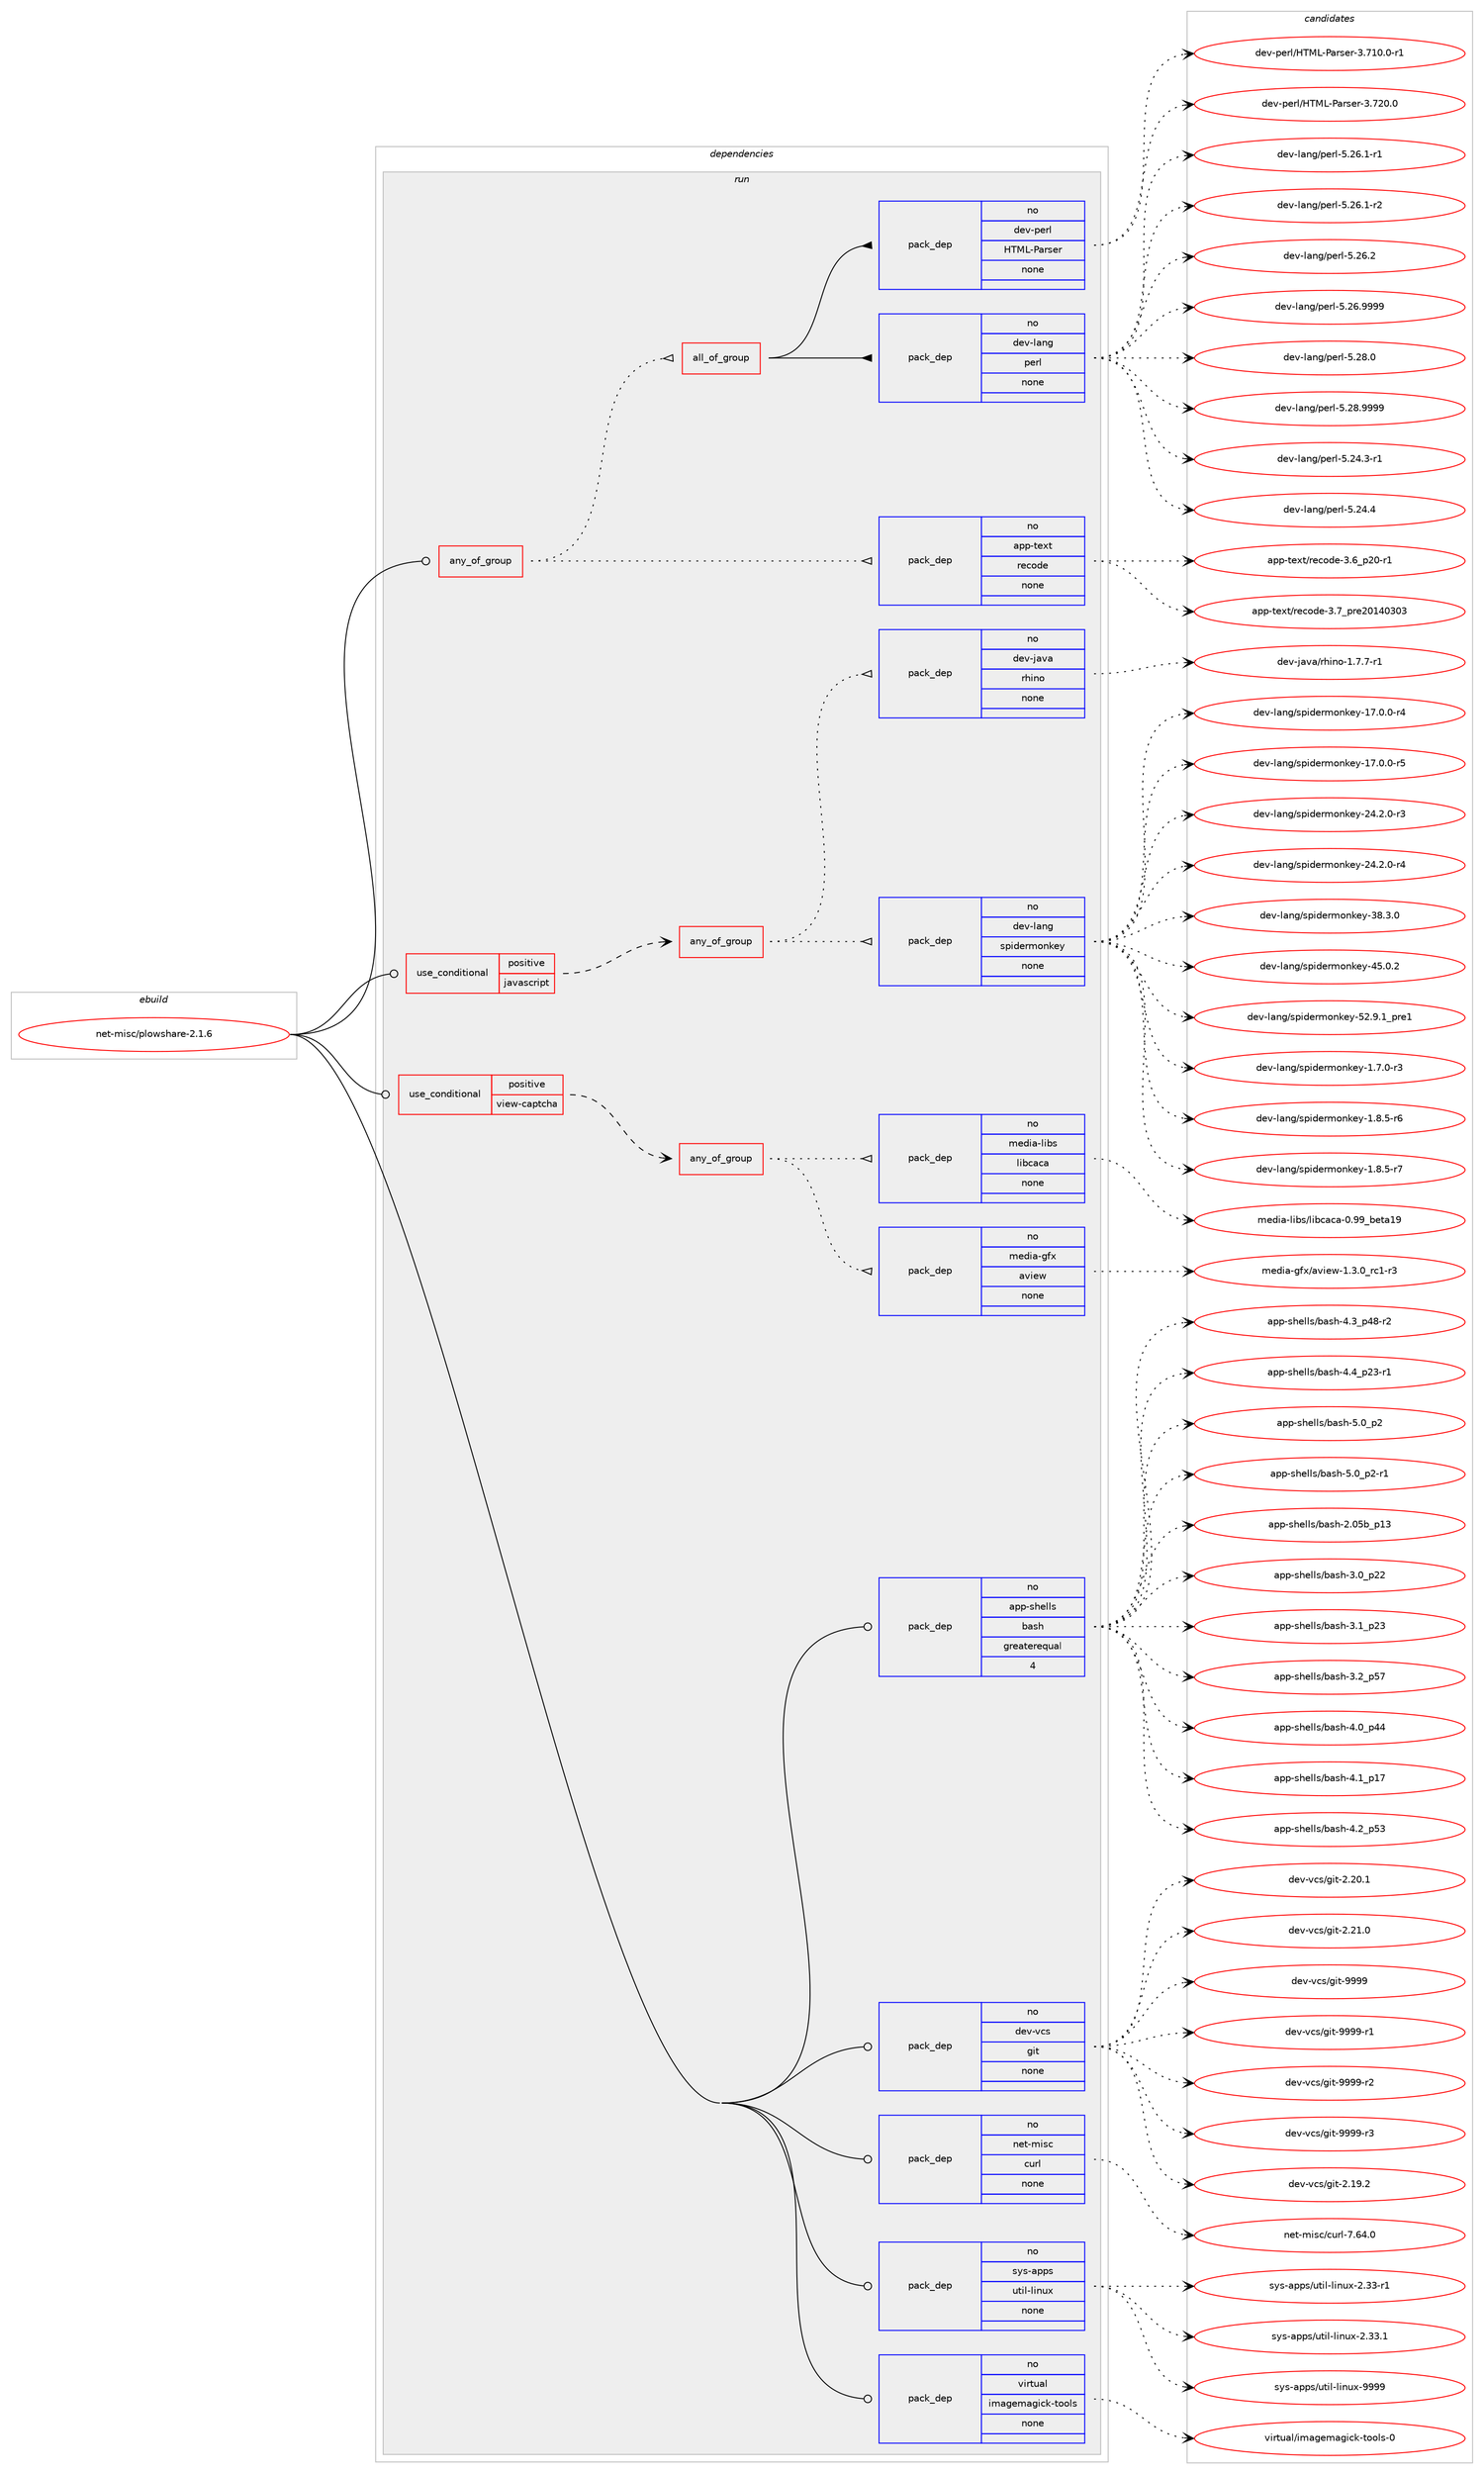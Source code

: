 digraph prolog {

# *************
# Graph options
# *************

newrank=true;
concentrate=true;
compound=true;
graph [rankdir=LR,fontname=Helvetica,fontsize=10,ranksep=1.5];#, ranksep=2.5, nodesep=0.2];
edge  [arrowhead=vee];
node  [fontname=Helvetica,fontsize=10];

# **********
# The ebuild
# **********

subgraph cluster_leftcol {
color=gray;
rank=same;
label=<<i>ebuild</i>>;
id [label="net-misc/plowshare-2.1.6", color=red, width=4, href="../net-misc/plowshare-2.1.6.svg"];
}

# ****************
# The dependencies
# ****************

subgraph cluster_midcol {
color=gray;
label=<<i>dependencies</i>>;
subgraph cluster_compile {
fillcolor="#eeeeee";
style=filled;
label=<<i>compile</i>>;
}
subgraph cluster_compileandrun {
fillcolor="#eeeeee";
style=filled;
label=<<i>compile and run</i>>;
}
subgraph cluster_run {
fillcolor="#eeeeee";
style=filled;
label=<<i>run</i>>;
subgraph any26407 {
dependency1670958 [label=<<TABLE BORDER="0" CELLBORDER="1" CELLSPACING="0" CELLPADDING="4"><TR><TD CELLPADDING="10">any_of_group</TD></TR></TABLE>>, shape=none, color=red];subgraph pack1194675 {
dependency1670959 [label=<<TABLE BORDER="0" CELLBORDER="1" CELLSPACING="0" CELLPADDING="4" WIDTH="220"><TR><TD ROWSPAN="6" CELLPADDING="30">pack_dep</TD></TR><TR><TD WIDTH="110">no</TD></TR><TR><TD>app-text</TD></TR><TR><TD>recode</TD></TR><TR><TD>none</TD></TR><TR><TD></TD></TR></TABLE>>, shape=none, color=blue];
}
dependency1670958:e -> dependency1670959:w [weight=20,style="dotted",arrowhead="oinv"];
subgraph all817 {
dependency1670960 [label=<<TABLE BORDER="0" CELLBORDER="1" CELLSPACING="0" CELLPADDING="4"><TR><TD CELLPADDING="10">all_of_group</TD></TR></TABLE>>, shape=none, color=red];subgraph pack1194676 {
dependency1670961 [label=<<TABLE BORDER="0" CELLBORDER="1" CELLSPACING="0" CELLPADDING="4" WIDTH="220"><TR><TD ROWSPAN="6" CELLPADDING="30">pack_dep</TD></TR><TR><TD WIDTH="110">no</TD></TR><TR><TD>dev-lang</TD></TR><TR><TD>perl</TD></TR><TR><TD>none</TD></TR><TR><TD></TD></TR></TABLE>>, shape=none, color=blue];
}
dependency1670960:e -> dependency1670961:w [weight=20,style="solid",arrowhead="inv"];
subgraph pack1194677 {
dependency1670962 [label=<<TABLE BORDER="0" CELLBORDER="1" CELLSPACING="0" CELLPADDING="4" WIDTH="220"><TR><TD ROWSPAN="6" CELLPADDING="30">pack_dep</TD></TR><TR><TD WIDTH="110">no</TD></TR><TR><TD>dev-perl</TD></TR><TR><TD>HTML-Parser</TD></TR><TR><TD>none</TD></TR><TR><TD></TD></TR></TABLE>>, shape=none, color=blue];
}
dependency1670960:e -> dependency1670962:w [weight=20,style="solid",arrowhead="inv"];
}
dependency1670958:e -> dependency1670960:w [weight=20,style="dotted",arrowhead="oinv"];
}
id:e -> dependency1670958:w [weight=20,style="solid",arrowhead="odot"];
subgraph cond449062 {
dependency1670963 [label=<<TABLE BORDER="0" CELLBORDER="1" CELLSPACING="0" CELLPADDING="4"><TR><TD ROWSPAN="3" CELLPADDING="10">use_conditional</TD></TR><TR><TD>positive</TD></TR><TR><TD>javascript</TD></TR></TABLE>>, shape=none, color=red];
subgraph any26408 {
dependency1670964 [label=<<TABLE BORDER="0" CELLBORDER="1" CELLSPACING="0" CELLPADDING="4"><TR><TD CELLPADDING="10">any_of_group</TD></TR></TABLE>>, shape=none, color=red];subgraph pack1194678 {
dependency1670965 [label=<<TABLE BORDER="0" CELLBORDER="1" CELLSPACING="0" CELLPADDING="4" WIDTH="220"><TR><TD ROWSPAN="6" CELLPADDING="30">pack_dep</TD></TR><TR><TD WIDTH="110">no</TD></TR><TR><TD>dev-lang</TD></TR><TR><TD>spidermonkey</TD></TR><TR><TD>none</TD></TR><TR><TD></TD></TR></TABLE>>, shape=none, color=blue];
}
dependency1670964:e -> dependency1670965:w [weight=20,style="dotted",arrowhead="oinv"];
subgraph pack1194679 {
dependency1670966 [label=<<TABLE BORDER="0" CELLBORDER="1" CELLSPACING="0" CELLPADDING="4" WIDTH="220"><TR><TD ROWSPAN="6" CELLPADDING="30">pack_dep</TD></TR><TR><TD WIDTH="110">no</TD></TR><TR><TD>dev-java</TD></TR><TR><TD>rhino</TD></TR><TR><TD>none</TD></TR><TR><TD></TD></TR></TABLE>>, shape=none, color=blue];
}
dependency1670964:e -> dependency1670966:w [weight=20,style="dotted",arrowhead="oinv"];
}
dependency1670963:e -> dependency1670964:w [weight=20,style="dashed",arrowhead="vee"];
}
id:e -> dependency1670963:w [weight=20,style="solid",arrowhead="odot"];
subgraph cond449063 {
dependency1670967 [label=<<TABLE BORDER="0" CELLBORDER="1" CELLSPACING="0" CELLPADDING="4"><TR><TD ROWSPAN="3" CELLPADDING="10">use_conditional</TD></TR><TR><TD>positive</TD></TR><TR><TD>view-captcha</TD></TR></TABLE>>, shape=none, color=red];
subgraph any26409 {
dependency1670968 [label=<<TABLE BORDER="0" CELLBORDER="1" CELLSPACING="0" CELLPADDING="4"><TR><TD CELLPADDING="10">any_of_group</TD></TR></TABLE>>, shape=none, color=red];subgraph pack1194680 {
dependency1670969 [label=<<TABLE BORDER="0" CELLBORDER="1" CELLSPACING="0" CELLPADDING="4" WIDTH="220"><TR><TD ROWSPAN="6" CELLPADDING="30">pack_dep</TD></TR><TR><TD WIDTH="110">no</TD></TR><TR><TD>media-gfx</TD></TR><TR><TD>aview</TD></TR><TR><TD>none</TD></TR><TR><TD></TD></TR></TABLE>>, shape=none, color=blue];
}
dependency1670968:e -> dependency1670969:w [weight=20,style="dotted",arrowhead="oinv"];
subgraph pack1194681 {
dependency1670970 [label=<<TABLE BORDER="0" CELLBORDER="1" CELLSPACING="0" CELLPADDING="4" WIDTH="220"><TR><TD ROWSPAN="6" CELLPADDING="30">pack_dep</TD></TR><TR><TD WIDTH="110">no</TD></TR><TR><TD>media-libs</TD></TR><TR><TD>libcaca</TD></TR><TR><TD>none</TD></TR><TR><TD></TD></TR></TABLE>>, shape=none, color=blue];
}
dependency1670968:e -> dependency1670970:w [weight=20,style="dotted",arrowhead="oinv"];
}
dependency1670967:e -> dependency1670968:w [weight=20,style="dashed",arrowhead="vee"];
}
id:e -> dependency1670967:w [weight=20,style="solid",arrowhead="odot"];
subgraph pack1194682 {
dependency1670971 [label=<<TABLE BORDER="0" CELLBORDER="1" CELLSPACING="0" CELLPADDING="4" WIDTH="220"><TR><TD ROWSPAN="6" CELLPADDING="30">pack_dep</TD></TR><TR><TD WIDTH="110">no</TD></TR><TR><TD>app-shells</TD></TR><TR><TD>bash</TD></TR><TR><TD>greaterequal</TD></TR><TR><TD>4</TD></TR></TABLE>>, shape=none, color=blue];
}
id:e -> dependency1670971:w [weight=20,style="solid",arrowhead="odot"];
subgraph pack1194683 {
dependency1670972 [label=<<TABLE BORDER="0" CELLBORDER="1" CELLSPACING="0" CELLPADDING="4" WIDTH="220"><TR><TD ROWSPAN="6" CELLPADDING="30">pack_dep</TD></TR><TR><TD WIDTH="110">no</TD></TR><TR><TD>dev-vcs</TD></TR><TR><TD>git</TD></TR><TR><TD>none</TD></TR><TR><TD></TD></TR></TABLE>>, shape=none, color=blue];
}
id:e -> dependency1670972:w [weight=20,style="solid",arrowhead="odot"];
subgraph pack1194684 {
dependency1670973 [label=<<TABLE BORDER="0" CELLBORDER="1" CELLSPACING="0" CELLPADDING="4" WIDTH="220"><TR><TD ROWSPAN="6" CELLPADDING="30">pack_dep</TD></TR><TR><TD WIDTH="110">no</TD></TR><TR><TD>net-misc</TD></TR><TR><TD>curl</TD></TR><TR><TD>none</TD></TR><TR><TD></TD></TR></TABLE>>, shape=none, color=blue];
}
id:e -> dependency1670973:w [weight=20,style="solid",arrowhead="odot"];
subgraph pack1194685 {
dependency1670974 [label=<<TABLE BORDER="0" CELLBORDER="1" CELLSPACING="0" CELLPADDING="4" WIDTH="220"><TR><TD ROWSPAN="6" CELLPADDING="30">pack_dep</TD></TR><TR><TD WIDTH="110">no</TD></TR><TR><TD>sys-apps</TD></TR><TR><TD>util-linux</TD></TR><TR><TD>none</TD></TR><TR><TD></TD></TR></TABLE>>, shape=none, color=blue];
}
id:e -> dependency1670974:w [weight=20,style="solid",arrowhead="odot"];
subgraph pack1194686 {
dependency1670975 [label=<<TABLE BORDER="0" CELLBORDER="1" CELLSPACING="0" CELLPADDING="4" WIDTH="220"><TR><TD ROWSPAN="6" CELLPADDING="30">pack_dep</TD></TR><TR><TD WIDTH="110">no</TD></TR><TR><TD>virtual</TD></TR><TR><TD>imagemagick-tools</TD></TR><TR><TD>none</TD></TR><TR><TD></TD></TR></TABLE>>, shape=none, color=blue];
}
id:e -> dependency1670975:w [weight=20,style="solid",arrowhead="odot"];
}
}

# **************
# The candidates
# **************

subgraph cluster_choices {
rank=same;
color=gray;
label=<<i>candidates</i>>;

subgraph choice1194675 {
color=black;
nodesep=1;
choice97112112451161011201164711410199111100101455146549511250484511449 [label="app-text/recode-3.6_p20-r1", color=red, width=4,href="../app-text/recode-3.6_p20-r1.svg"];
choice9711211245116101120116471141019911110010145514655951121141015048495248514851 [label="app-text/recode-3.7_pre20140303", color=red, width=4,href="../app-text/recode-3.7_pre20140303.svg"];
dependency1670959:e -> choice97112112451161011201164711410199111100101455146549511250484511449:w [style=dotted,weight="100"];
dependency1670959:e -> choice9711211245116101120116471141019911110010145514655951121141015048495248514851:w [style=dotted,weight="100"];
}
subgraph choice1194676 {
color=black;
nodesep=1;
choice100101118451089711010347112101114108455346505246514511449 [label="dev-lang/perl-5.24.3-r1", color=red, width=4,href="../dev-lang/perl-5.24.3-r1.svg"];
choice10010111845108971101034711210111410845534650524652 [label="dev-lang/perl-5.24.4", color=red, width=4,href="../dev-lang/perl-5.24.4.svg"];
choice100101118451089711010347112101114108455346505446494511449 [label="dev-lang/perl-5.26.1-r1", color=red, width=4,href="../dev-lang/perl-5.26.1-r1.svg"];
choice100101118451089711010347112101114108455346505446494511450 [label="dev-lang/perl-5.26.1-r2", color=red, width=4,href="../dev-lang/perl-5.26.1-r2.svg"];
choice10010111845108971101034711210111410845534650544650 [label="dev-lang/perl-5.26.2", color=red, width=4,href="../dev-lang/perl-5.26.2.svg"];
choice10010111845108971101034711210111410845534650544657575757 [label="dev-lang/perl-5.26.9999", color=red, width=4,href="../dev-lang/perl-5.26.9999.svg"];
choice10010111845108971101034711210111410845534650564648 [label="dev-lang/perl-5.28.0", color=red, width=4,href="../dev-lang/perl-5.28.0.svg"];
choice10010111845108971101034711210111410845534650564657575757 [label="dev-lang/perl-5.28.9999", color=red, width=4,href="../dev-lang/perl-5.28.9999.svg"];
dependency1670961:e -> choice100101118451089711010347112101114108455346505246514511449:w [style=dotted,weight="100"];
dependency1670961:e -> choice10010111845108971101034711210111410845534650524652:w [style=dotted,weight="100"];
dependency1670961:e -> choice100101118451089711010347112101114108455346505446494511449:w [style=dotted,weight="100"];
dependency1670961:e -> choice100101118451089711010347112101114108455346505446494511450:w [style=dotted,weight="100"];
dependency1670961:e -> choice10010111845108971101034711210111410845534650544650:w [style=dotted,weight="100"];
dependency1670961:e -> choice10010111845108971101034711210111410845534650544657575757:w [style=dotted,weight="100"];
dependency1670961:e -> choice10010111845108971101034711210111410845534650564648:w [style=dotted,weight="100"];
dependency1670961:e -> choice10010111845108971101034711210111410845534650564657575757:w [style=dotted,weight="100"];
}
subgraph choice1194677 {
color=black;
nodesep=1;
choice10010111845112101114108477284777645809711411510111445514655494846484511449 [label="dev-perl/HTML-Parser-3.710.0-r1", color=red, width=4,href="../dev-perl/HTML-Parser-3.710.0-r1.svg"];
choice1001011184511210111410847728477764580971141151011144551465550484648 [label="dev-perl/HTML-Parser-3.720.0", color=red, width=4,href="../dev-perl/HTML-Parser-3.720.0.svg"];
dependency1670962:e -> choice10010111845112101114108477284777645809711411510111445514655494846484511449:w [style=dotted,weight="100"];
dependency1670962:e -> choice1001011184511210111410847728477764580971141151011144551465550484648:w [style=dotted,weight="100"];
}
subgraph choice1194678 {
color=black;
nodesep=1;
choice1001011184510897110103471151121051001011141091111101071011214549465546484511451 [label="dev-lang/spidermonkey-1.7.0-r3", color=red, width=4,href="../dev-lang/spidermonkey-1.7.0-r3.svg"];
choice1001011184510897110103471151121051001011141091111101071011214549465646534511454 [label="dev-lang/spidermonkey-1.8.5-r6", color=red, width=4,href="../dev-lang/spidermonkey-1.8.5-r6.svg"];
choice1001011184510897110103471151121051001011141091111101071011214549465646534511455 [label="dev-lang/spidermonkey-1.8.5-r7", color=red, width=4,href="../dev-lang/spidermonkey-1.8.5-r7.svg"];
choice100101118451089711010347115112105100101114109111110107101121454955464846484511452 [label="dev-lang/spidermonkey-17.0.0-r4", color=red, width=4,href="../dev-lang/spidermonkey-17.0.0-r4.svg"];
choice100101118451089711010347115112105100101114109111110107101121454955464846484511453 [label="dev-lang/spidermonkey-17.0.0-r5", color=red, width=4,href="../dev-lang/spidermonkey-17.0.0-r5.svg"];
choice100101118451089711010347115112105100101114109111110107101121455052465046484511451 [label="dev-lang/spidermonkey-24.2.0-r3", color=red, width=4,href="../dev-lang/spidermonkey-24.2.0-r3.svg"];
choice100101118451089711010347115112105100101114109111110107101121455052465046484511452 [label="dev-lang/spidermonkey-24.2.0-r4", color=red, width=4,href="../dev-lang/spidermonkey-24.2.0-r4.svg"];
choice10010111845108971101034711511210510010111410911111010710112145515646514648 [label="dev-lang/spidermonkey-38.3.0", color=red, width=4,href="../dev-lang/spidermonkey-38.3.0.svg"];
choice10010111845108971101034711511210510010111410911111010710112145525346484650 [label="dev-lang/spidermonkey-45.0.2", color=red, width=4,href="../dev-lang/spidermonkey-45.0.2.svg"];
choice100101118451089711010347115112105100101114109111110107101121455350465746499511211410149 [label="dev-lang/spidermonkey-52.9.1_pre1", color=red, width=4,href="../dev-lang/spidermonkey-52.9.1_pre1.svg"];
dependency1670965:e -> choice1001011184510897110103471151121051001011141091111101071011214549465546484511451:w [style=dotted,weight="100"];
dependency1670965:e -> choice1001011184510897110103471151121051001011141091111101071011214549465646534511454:w [style=dotted,weight="100"];
dependency1670965:e -> choice1001011184510897110103471151121051001011141091111101071011214549465646534511455:w [style=dotted,weight="100"];
dependency1670965:e -> choice100101118451089711010347115112105100101114109111110107101121454955464846484511452:w [style=dotted,weight="100"];
dependency1670965:e -> choice100101118451089711010347115112105100101114109111110107101121454955464846484511453:w [style=dotted,weight="100"];
dependency1670965:e -> choice100101118451089711010347115112105100101114109111110107101121455052465046484511451:w [style=dotted,weight="100"];
dependency1670965:e -> choice100101118451089711010347115112105100101114109111110107101121455052465046484511452:w [style=dotted,weight="100"];
dependency1670965:e -> choice10010111845108971101034711511210510010111410911111010710112145515646514648:w [style=dotted,weight="100"];
dependency1670965:e -> choice10010111845108971101034711511210510010111410911111010710112145525346484650:w [style=dotted,weight="100"];
dependency1670965:e -> choice100101118451089711010347115112105100101114109111110107101121455350465746499511211410149:w [style=dotted,weight="100"];
}
subgraph choice1194679 {
color=black;
nodesep=1;
choice100101118451069711897471141041051101114549465546554511449 [label="dev-java/rhino-1.7.7-r1", color=red, width=4,href="../dev-java/rhino-1.7.7-r1.svg"];
dependency1670966:e -> choice100101118451069711897471141041051101114549465546554511449:w [style=dotted,weight="100"];
}
subgraph choice1194680 {
color=black;
nodesep=1;
choice109101100105974510310212047971181051011194549465146489511499494511451 [label="media-gfx/aview-1.3.0_rc1-r3", color=red, width=4,href="../media-gfx/aview-1.3.0_rc1-r3.svg"];
dependency1670969:e -> choice109101100105974510310212047971181051011194549465146489511499494511451:w [style=dotted,weight="100"];
}
subgraph choice1194681 {
color=black;
nodesep=1;
choice10910110010597451081059811547108105989997999745484657579598101116974957 [label="media-libs/libcaca-0.99_beta19", color=red, width=4,href="../media-libs/libcaca-0.99_beta19.svg"];
dependency1670970:e -> choice10910110010597451081059811547108105989997999745484657579598101116974957:w [style=dotted,weight="100"];
}
subgraph choice1194682 {
color=black;
nodesep=1;
choice9711211245115104101108108115479897115104455046485398951124951 [label="app-shells/bash-2.05b_p13", color=red, width=4,href="../app-shells/bash-2.05b_p13.svg"];
choice971121124511510410110810811547989711510445514648951125050 [label="app-shells/bash-3.0_p22", color=red, width=4,href="../app-shells/bash-3.0_p22.svg"];
choice971121124511510410110810811547989711510445514649951125051 [label="app-shells/bash-3.1_p23", color=red, width=4,href="../app-shells/bash-3.1_p23.svg"];
choice971121124511510410110810811547989711510445514650951125355 [label="app-shells/bash-3.2_p57", color=red, width=4,href="../app-shells/bash-3.2_p57.svg"];
choice971121124511510410110810811547989711510445524648951125252 [label="app-shells/bash-4.0_p44", color=red, width=4,href="../app-shells/bash-4.0_p44.svg"];
choice971121124511510410110810811547989711510445524649951124955 [label="app-shells/bash-4.1_p17", color=red, width=4,href="../app-shells/bash-4.1_p17.svg"];
choice971121124511510410110810811547989711510445524650951125351 [label="app-shells/bash-4.2_p53", color=red, width=4,href="../app-shells/bash-4.2_p53.svg"];
choice9711211245115104101108108115479897115104455246519511252564511450 [label="app-shells/bash-4.3_p48-r2", color=red, width=4,href="../app-shells/bash-4.3_p48-r2.svg"];
choice9711211245115104101108108115479897115104455246529511250514511449 [label="app-shells/bash-4.4_p23-r1", color=red, width=4,href="../app-shells/bash-4.4_p23-r1.svg"];
choice9711211245115104101108108115479897115104455346489511250 [label="app-shells/bash-5.0_p2", color=red, width=4,href="../app-shells/bash-5.0_p2.svg"];
choice97112112451151041011081081154798971151044553464895112504511449 [label="app-shells/bash-5.0_p2-r1", color=red, width=4,href="../app-shells/bash-5.0_p2-r1.svg"];
dependency1670971:e -> choice9711211245115104101108108115479897115104455046485398951124951:w [style=dotted,weight="100"];
dependency1670971:e -> choice971121124511510410110810811547989711510445514648951125050:w [style=dotted,weight="100"];
dependency1670971:e -> choice971121124511510410110810811547989711510445514649951125051:w [style=dotted,weight="100"];
dependency1670971:e -> choice971121124511510410110810811547989711510445514650951125355:w [style=dotted,weight="100"];
dependency1670971:e -> choice971121124511510410110810811547989711510445524648951125252:w [style=dotted,weight="100"];
dependency1670971:e -> choice971121124511510410110810811547989711510445524649951124955:w [style=dotted,weight="100"];
dependency1670971:e -> choice971121124511510410110810811547989711510445524650951125351:w [style=dotted,weight="100"];
dependency1670971:e -> choice9711211245115104101108108115479897115104455246519511252564511450:w [style=dotted,weight="100"];
dependency1670971:e -> choice9711211245115104101108108115479897115104455246529511250514511449:w [style=dotted,weight="100"];
dependency1670971:e -> choice9711211245115104101108108115479897115104455346489511250:w [style=dotted,weight="100"];
dependency1670971:e -> choice97112112451151041011081081154798971151044553464895112504511449:w [style=dotted,weight="100"];
}
subgraph choice1194683 {
color=black;
nodesep=1;
choice10010111845118991154710310511645504649574650 [label="dev-vcs/git-2.19.2", color=red, width=4,href="../dev-vcs/git-2.19.2.svg"];
choice10010111845118991154710310511645504650484649 [label="dev-vcs/git-2.20.1", color=red, width=4,href="../dev-vcs/git-2.20.1.svg"];
choice10010111845118991154710310511645504650494648 [label="dev-vcs/git-2.21.0", color=red, width=4,href="../dev-vcs/git-2.21.0.svg"];
choice1001011184511899115471031051164557575757 [label="dev-vcs/git-9999", color=red, width=4,href="../dev-vcs/git-9999.svg"];
choice10010111845118991154710310511645575757574511449 [label="dev-vcs/git-9999-r1", color=red, width=4,href="../dev-vcs/git-9999-r1.svg"];
choice10010111845118991154710310511645575757574511450 [label="dev-vcs/git-9999-r2", color=red, width=4,href="../dev-vcs/git-9999-r2.svg"];
choice10010111845118991154710310511645575757574511451 [label="dev-vcs/git-9999-r3", color=red, width=4,href="../dev-vcs/git-9999-r3.svg"];
dependency1670972:e -> choice10010111845118991154710310511645504649574650:w [style=dotted,weight="100"];
dependency1670972:e -> choice10010111845118991154710310511645504650484649:w [style=dotted,weight="100"];
dependency1670972:e -> choice10010111845118991154710310511645504650494648:w [style=dotted,weight="100"];
dependency1670972:e -> choice1001011184511899115471031051164557575757:w [style=dotted,weight="100"];
dependency1670972:e -> choice10010111845118991154710310511645575757574511449:w [style=dotted,weight="100"];
dependency1670972:e -> choice10010111845118991154710310511645575757574511450:w [style=dotted,weight="100"];
dependency1670972:e -> choice10010111845118991154710310511645575757574511451:w [style=dotted,weight="100"];
}
subgraph choice1194684 {
color=black;
nodesep=1;
choice1101011164510910511599479911711410845554654524648 [label="net-misc/curl-7.64.0", color=red, width=4,href="../net-misc/curl-7.64.0.svg"];
dependency1670973:e -> choice1101011164510910511599479911711410845554654524648:w [style=dotted,weight="100"];
}
subgraph choice1194685 {
color=black;
nodesep=1;
choice1151211154597112112115471171161051084510810511011712045504651514511449 [label="sys-apps/util-linux-2.33-r1", color=red, width=4,href="../sys-apps/util-linux-2.33-r1.svg"];
choice1151211154597112112115471171161051084510810511011712045504651514649 [label="sys-apps/util-linux-2.33.1", color=red, width=4,href="../sys-apps/util-linux-2.33.1.svg"];
choice115121115459711211211547117116105108451081051101171204557575757 [label="sys-apps/util-linux-9999", color=red, width=4,href="../sys-apps/util-linux-9999.svg"];
dependency1670974:e -> choice1151211154597112112115471171161051084510810511011712045504651514511449:w [style=dotted,weight="100"];
dependency1670974:e -> choice1151211154597112112115471171161051084510810511011712045504651514649:w [style=dotted,weight="100"];
dependency1670974:e -> choice115121115459711211211547117116105108451081051101171204557575757:w [style=dotted,weight="100"];
}
subgraph choice1194686 {
color=black;
nodesep=1;
choice1181051141161179710847105109971031011099710310599107451161111111081154548 [label="virtual/imagemagick-tools-0", color=red, width=4,href="../virtual/imagemagick-tools-0.svg"];
dependency1670975:e -> choice1181051141161179710847105109971031011099710310599107451161111111081154548:w [style=dotted,weight="100"];
}
}

}
